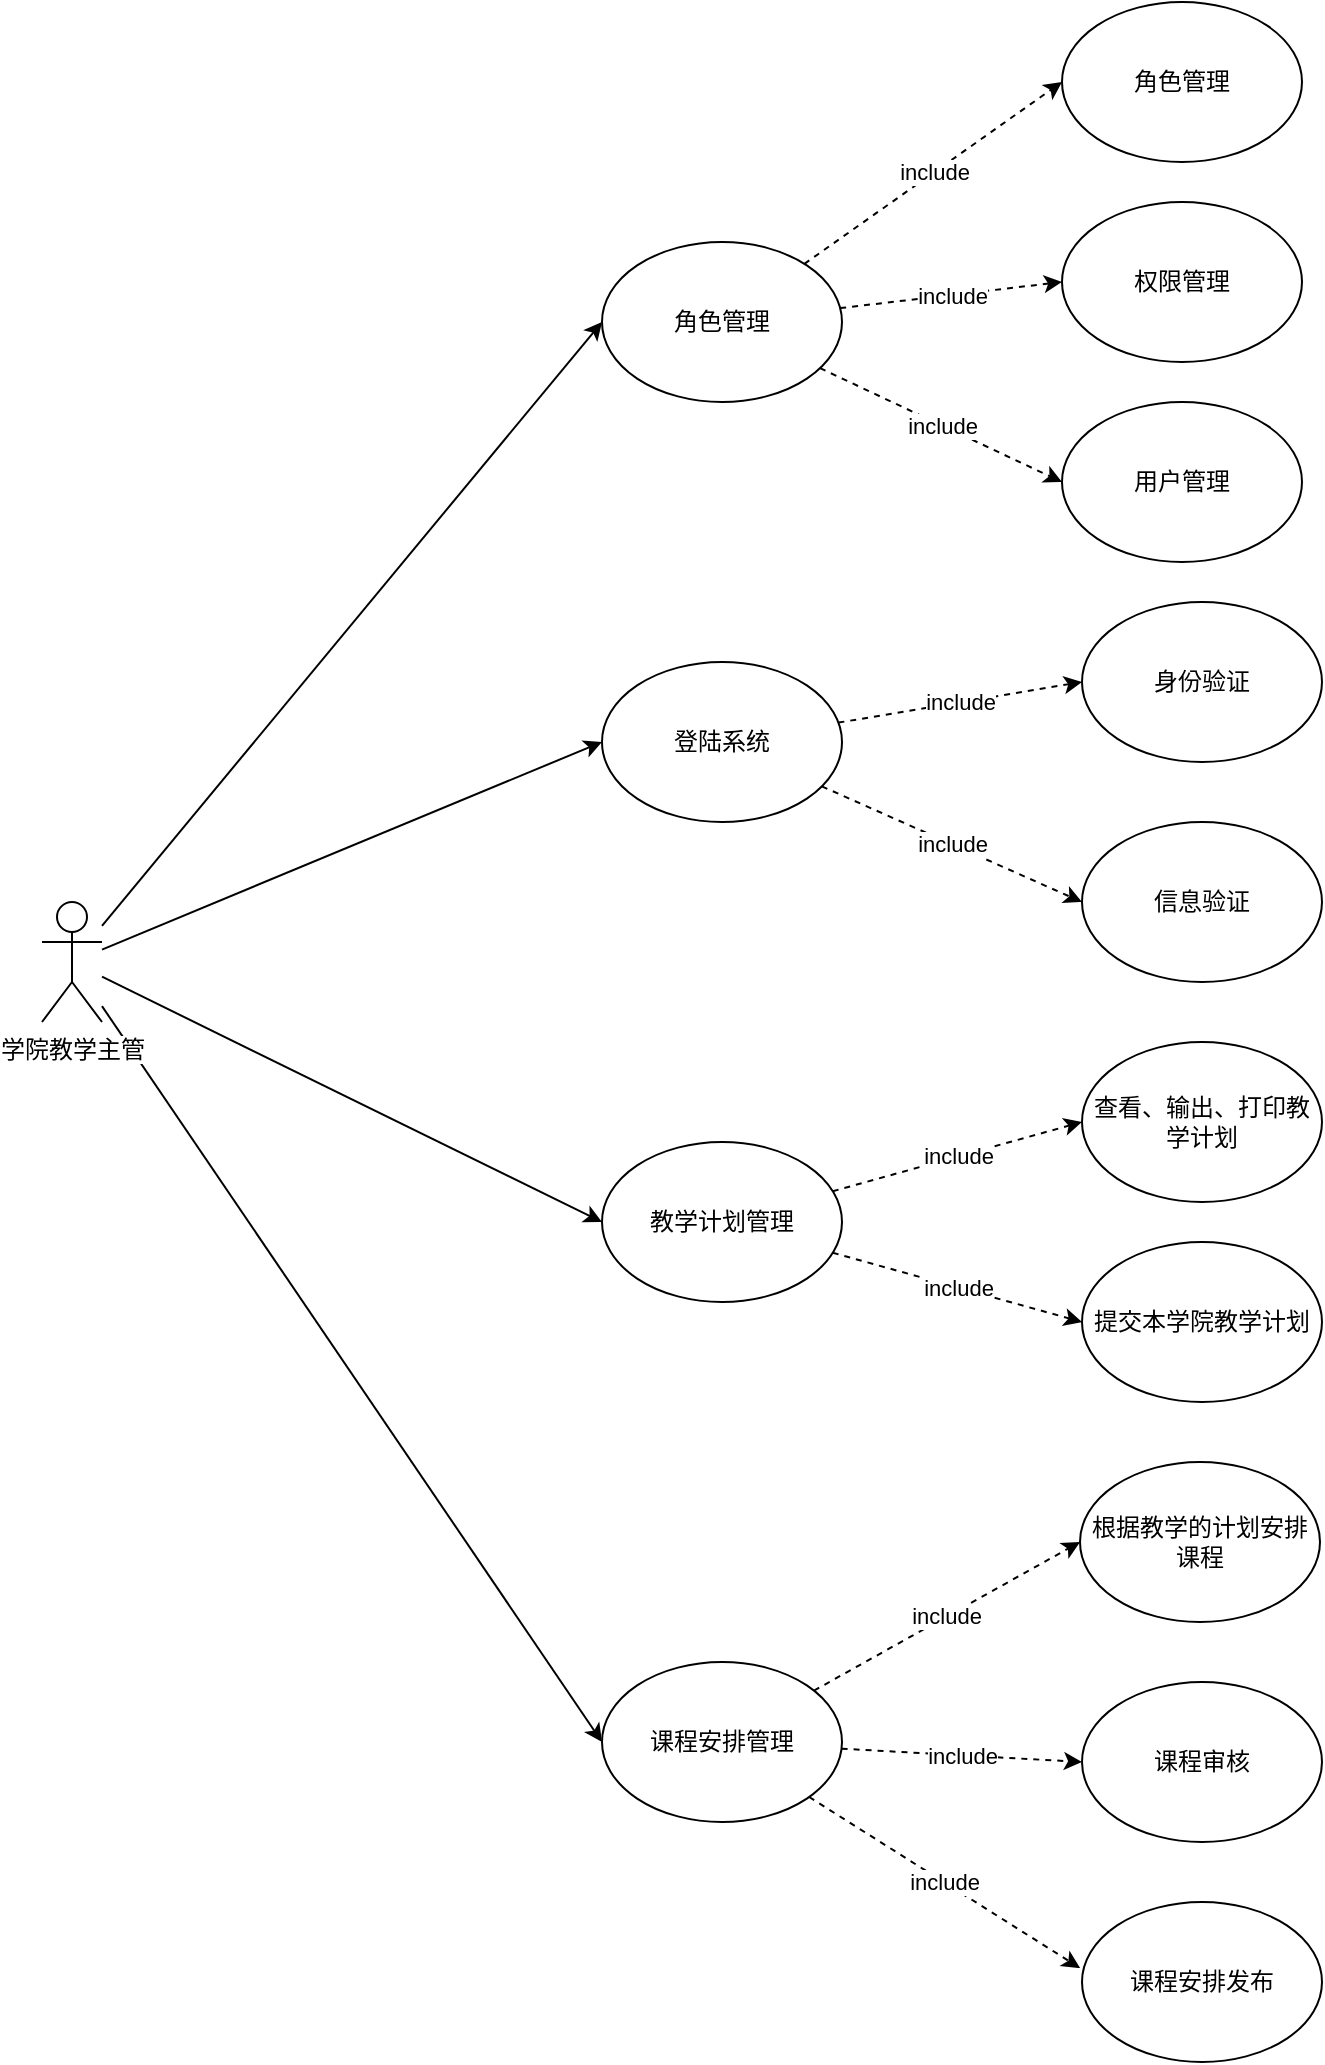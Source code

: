 <mxfile version="12.2.2" type="device" pages="1"><diagram id="BIcgG_GOv554ELpQgKvO" name="第 1 页"><mxGraphModel dx="1280" dy="776" grid="1" gridSize="10" guides="1" tooltips="1" connect="1" arrows="1" fold="1" page="1" pageScale="1" pageWidth="1654" pageHeight="2336" math="0" shadow="0"><root><mxCell id="0"/><mxCell id="1" parent="0"/><mxCell id="a10Vt5Q5jcK7Uj3AqD_Y-5" style="rounded=0;orthogonalLoop=1;jettySize=auto;html=1;entryX=0;entryY=0.5;entryDx=0;entryDy=0;" edge="1" parent="1" source="a10Vt5Q5jcK7Uj3AqD_Y-1" target="a10Vt5Q5jcK7Uj3AqD_Y-3"><mxGeometry relative="1" as="geometry"><mxPoint x="370" y="270" as="targetPoint"/></mxGeometry></mxCell><mxCell id="a10Vt5Q5jcK7Uj3AqD_Y-9" style="edgeStyle=none;rounded=0;orthogonalLoop=1;jettySize=auto;html=1;entryX=0;entryY=0.5;entryDx=0;entryDy=0;" edge="1" parent="1" source="a10Vt5Q5jcK7Uj3AqD_Y-1" target="a10Vt5Q5jcK7Uj3AqD_Y-4"><mxGeometry relative="1" as="geometry"/></mxCell><mxCell id="a10Vt5Q5jcK7Uj3AqD_Y-10" style="edgeStyle=none;rounded=0;orthogonalLoop=1;jettySize=auto;html=1;entryX=0;entryY=0.5;entryDx=0;entryDy=0;" edge="1" parent="1" source="a10Vt5Q5jcK7Uj3AqD_Y-1" target="a10Vt5Q5jcK7Uj3AqD_Y-6"><mxGeometry relative="1" as="geometry"/></mxCell><mxCell id="a10Vt5Q5jcK7Uj3AqD_Y-11" style="edgeStyle=none;rounded=0;orthogonalLoop=1;jettySize=auto;html=1;entryX=0;entryY=0.5;entryDx=0;entryDy=0;" edge="1" parent="1" source="a10Vt5Q5jcK7Uj3AqD_Y-1" target="a10Vt5Q5jcK7Uj3AqD_Y-7"><mxGeometry relative="1" as="geometry"/></mxCell><mxCell id="a10Vt5Q5jcK7Uj3AqD_Y-1" value="学院教学主管" style="shape=umlActor;verticalLabelPosition=bottom;labelBackgroundColor=#ffffff;verticalAlign=top;html=1;outlineConnect=0;" vertex="1" parent="1"><mxGeometry x="140" y="520" width="30" height="60" as="geometry"/></mxCell><mxCell id="a10Vt5Q5jcK7Uj3AqD_Y-15" value="include" style="edgeStyle=none;rounded=0;orthogonalLoop=1;jettySize=auto;html=1;entryX=0;entryY=0.5;entryDx=0;entryDy=0;dashed=1;" edge="1" parent="1" source="a10Vt5Q5jcK7Uj3AqD_Y-3" target="a10Vt5Q5jcK7Uj3AqD_Y-12"><mxGeometry relative="1" as="geometry"/></mxCell><mxCell id="a10Vt5Q5jcK7Uj3AqD_Y-16" value="include" style="edgeStyle=none;rounded=0;orthogonalLoop=1;jettySize=auto;html=1;entryX=0;entryY=0.5;entryDx=0;entryDy=0;dashed=1;" edge="1" parent="1" source="a10Vt5Q5jcK7Uj3AqD_Y-3" target="a10Vt5Q5jcK7Uj3AqD_Y-13"><mxGeometry relative="1" as="geometry"/></mxCell><mxCell id="a10Vt5Q5jcK7Uj3AqD_Y-17" value="include" style="edgeStyle=none;rounded=0;orthogonalLoop=1;jettySize=auto;html=1;entryX=0;entryY=0.5;entryDx=0;entryDy=0;dashed=1;" edge="1" parent="1" source="a10Vt5Q5jcK7Uj3AqD_Y-3" target="a10Vt5Q5jcK7Uj3AqD_Y-14"><mxGeometry relative="1" as="geometry"/></mxCell><mxCell id="a10Vt5Q5jcK7Uj3AqD_Y-3" value="角色管理" style="ellipse;whiteSpace=wrap;html=1;" vertex="1" parent="1"><mxGeometry x="420" y="190" width="120" height="80" as="geometry"/></mxCell><mxCell id="a10Vt5Q5jcK7Uj3AqD_Y-20" value="include" style="edgeStyle=none;rounded=0;orthogonalLoop=1;jettySize=auto;html=1;entryX=0;entryY=0.5;entryDx=0;entryDy=0;dashed=1;" edge="1" parent="1" source="a10Vt5Q5jcK7Uj3AqD_Y-4" target="a10Vt5Q5jcK7Uj3AqD_Y-18"><mxGeometry relative="1" as="geometry"/></mxCell><mxCell id="a10Vt5Q5jcK7Uj3AqD_Y-21" value="include" style="edgeStyle=none;rounded=0;orthogonalLoop=1;jettySize=auto;html=1;entryX=0;entryY=0.5;entryDx=0;entryDy=0;dashed=1;" edge="1" parent="1" source="a10Vt5Q5jcK7Uj3AqD_Y-4" target="a10Vt5Q5jcK7Uj3AqD_Y-19"><mxGeometry relative="1" as="geometry"/></mxCell><mxCell id="a10Vt5Q5jcK7Uj3AqD_Y-4" value="登陆系统" style="ellipse;whiteSpace=wrap;html=1;" vertex="1" parent="1"><mxGeometry x="420" y="400" width="120" height="80" as="geometry"/></mxCell><mxCell id="a10Vt5Q5jcK7Uj3AqD_Y-28" value="include" style="edgeStyle=none;rounded=0;orthogonalLoop=1;jettySize=auto;html=1;entryX=0;entryY=0.5;entryDx=0;entryDy=0;dashed=1;" edge="1" parent="1" source="a10Vt5Q5jcK7Uj3AqD_Y-6" target="a10Vt5Q5jcK7Uj3AqD_Y-24"><mxGeometry relative="1" as="geometry"/></mxCell><mxCell id="a10Vt5Q5jcK7Uj3AqD_Y-29" value="include" style="edgeStyle=none;rounded=0;orthogonalLoop=1;jettySize=auto;html=1;entryX=0;entryY=0.5;entryDx=0;entryDy=0;dashed=1;" edge="1" parent="1" source="a10Vt5Q5jcK7Uj3AqD_Y-6" target="a10Vt5Q5jcK7Uj3AqD_Y-25"><mxGeometry relative="1" as="geometry"/></mxCell><mxCell id="a10Vt5Q5jcK7Uj3AqD_Y-6" value="教学计划管理" style="ellipse;whiteSpace=wrap;html=1;" vertex="1" parent="1"><mxGeometry x="420" y="640" width="120" height="80" as="geometry"/></mxCell><mxCell id="a10Vt5Q5jcK7Uj3AqD_Y-34" value="include" style="edgeStyle=none;rounded=0;orthogonalLoop=1;jettySize=auto;html=1;entryX=0;entryY=0.5;entryDx=0;entryDy=0;dashed=1;" edge="1" parent="1" source="a10Vt5Q5jcK7Uj3AqD_Y-7" target="a10Vt5Q5jcK7Uj3AqD_Y-30"><mxGeometry relative="1" as="geometry"/></mxCell><mxCell id="a10Vt5Q5jcK7Uj3AqD_Y-35" value="include" style="edgeStyle=none;rounded=0;orthogonalLoop=1;jettySize=auto;html=1;entryX=0;entryY=0.5;entryDx=0;entryDy=0;dashed=1;" edge="1" parent="1" source="a10Vt5Q5jcK7Uj3AqD_Y-7" target="a10Vt5Q5jcK7Uj3AqD_Y-31"><mxGeometry relative="1" as="geometry"/></mxCell><mxCell id="a10Vt5Q5jcK7Uj3AqD_Y-37" value="include" style="edgeStyle=none;rounded=0;orthogonalLoop=1;jettySize=auto;html=1;entryX=-0.008;entryY=0.413;entryDx=0;entryDy=0;entryPerimeter=0;dashed=1;" edge="1" parent="1" source="a10Vt5Q5jcK7Uj3AqD_Y-7" target="a10Vt5Q5jcK7Uj3AqD_Y-32"><mxGeometry relative="1" as="geometry"/></mxCell><mxCell id="a10Vt5Q5jcK7Uj3AqD_Y-7" value="课程安排管理" style="ellipse;whiteSpace=wrap;html=1;" vertex="1" parent="1"><mxGeometry x="420" y="900" width="120" height="80" as="geometry"/></mxCell><mxCell id="a10Vt5Q5jcK7Uj3AqD_Y-12" value="角色管理" style="ellipse;whiteSpace=wrap;html=1;" vertex="1" parent="1"><mxGeometry x="650" y="70" width="120" height="80" as="geometry"/></mxCell><mxCell id="a10Vt5Q5jcK7Uj3AqD_Y-13" value="权限管理" style="ellipse;whiteSpace=wrap;html=1;" vertex="1" parent="1"><mxGeometry x="650" y="170" width="120" height="80" as="geometry"/></mxCell><mxCell id="a10Vt5Q5jcK7Uj3AqD_Y-14" value="用户管理" style="ellipse;whiteSpace=wrap;html=1;" vertex="1" parent="1"><mxGeometry x="650" y="270" width="120" height="80" as="geometry"/></mxCell><mxCell id="a10Vt5Q5jcK7Uj3AqD_Y-18" value="身份验证" style="ellipse;whiteSpace=wrap;html=1;" vertex="1" parent="1"><mxGeometry x="660" y="370" width="120" height="80" as="geometry"/></mxCell><mxCell id="a10Vt5Q5jcK7Uj3AqD_Y-19" value="信息验证" style="ellipse;whiteSpace=wrap;html=1;" vertex="1" parent="1"><mxGeometry x="660" y="480" width="120" height="80" as="geometry"/></mxCell><mxCell id="a10Vt5Q5jcK7Uj3AqD_Y-24" value="查看、输出、打印教学计划" style="ellipse;whiteSpace=wrap;html=1;" vertex="1" parent="1"><mxGeometry x="660" y="590" width="120" height="80" as="geometry"/></mxCell><mxCell id="a10Vt5Q5jcK7Uj3AqD_Y-25" value="提交本学院教学计划" style="ellipse;whiteSpace=wrap;html=1;" vertex="1" parent="1"><mxGeometry x="660" y="690" width="120" height="80" as="geometry"/></mxCell><mxCell id="a10Vt5Q5jcK7Uj3AqD_Y-30" value="根据教学的计划安排课程" style="ellipse;whiteSpace=wrap;html=1;" vertex="1" parent="1"><mxGeometry x="659" y="800" width="120" height="80" as="geometry"/></mxCell><mxCell id="a10Vt5Q5jcK7Uj3AqD_Y-31" value="课程审核" style="ellipse;whiteSpace=wrap;html=1;" vertex="1" parent="1"><mxGeometry x="660" y="910" width="120" height="80" as="geometry"/></mxCell><mxCell id="a10Vt5Q5jcK7Uj3AqD_Y-32" value="课程安排发布" style="ellipse;whiteSpace=wrap;html=1;" vertex="1" parent="1"><mxGeometry x="660" y="1020" width="120" height="80" as="geometry"/></mxCell></root></mxGraphModel></diagram></mxfile>